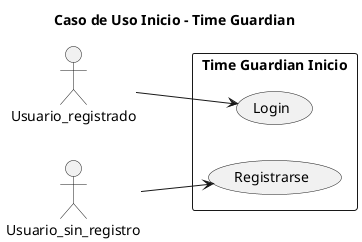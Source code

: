 @startuml
title Caso de Uso Inicio - Time Guardian

left to right direction

actor Usuario_registrado as user
actor Usuario_sin_registro as user1

rectangle "Time Guardian Inicio" {
    usecase "Login" as login
    usecase "Registrarse" as registro
}

user --> login : ""
user1 --> registro : ""
@enduml
